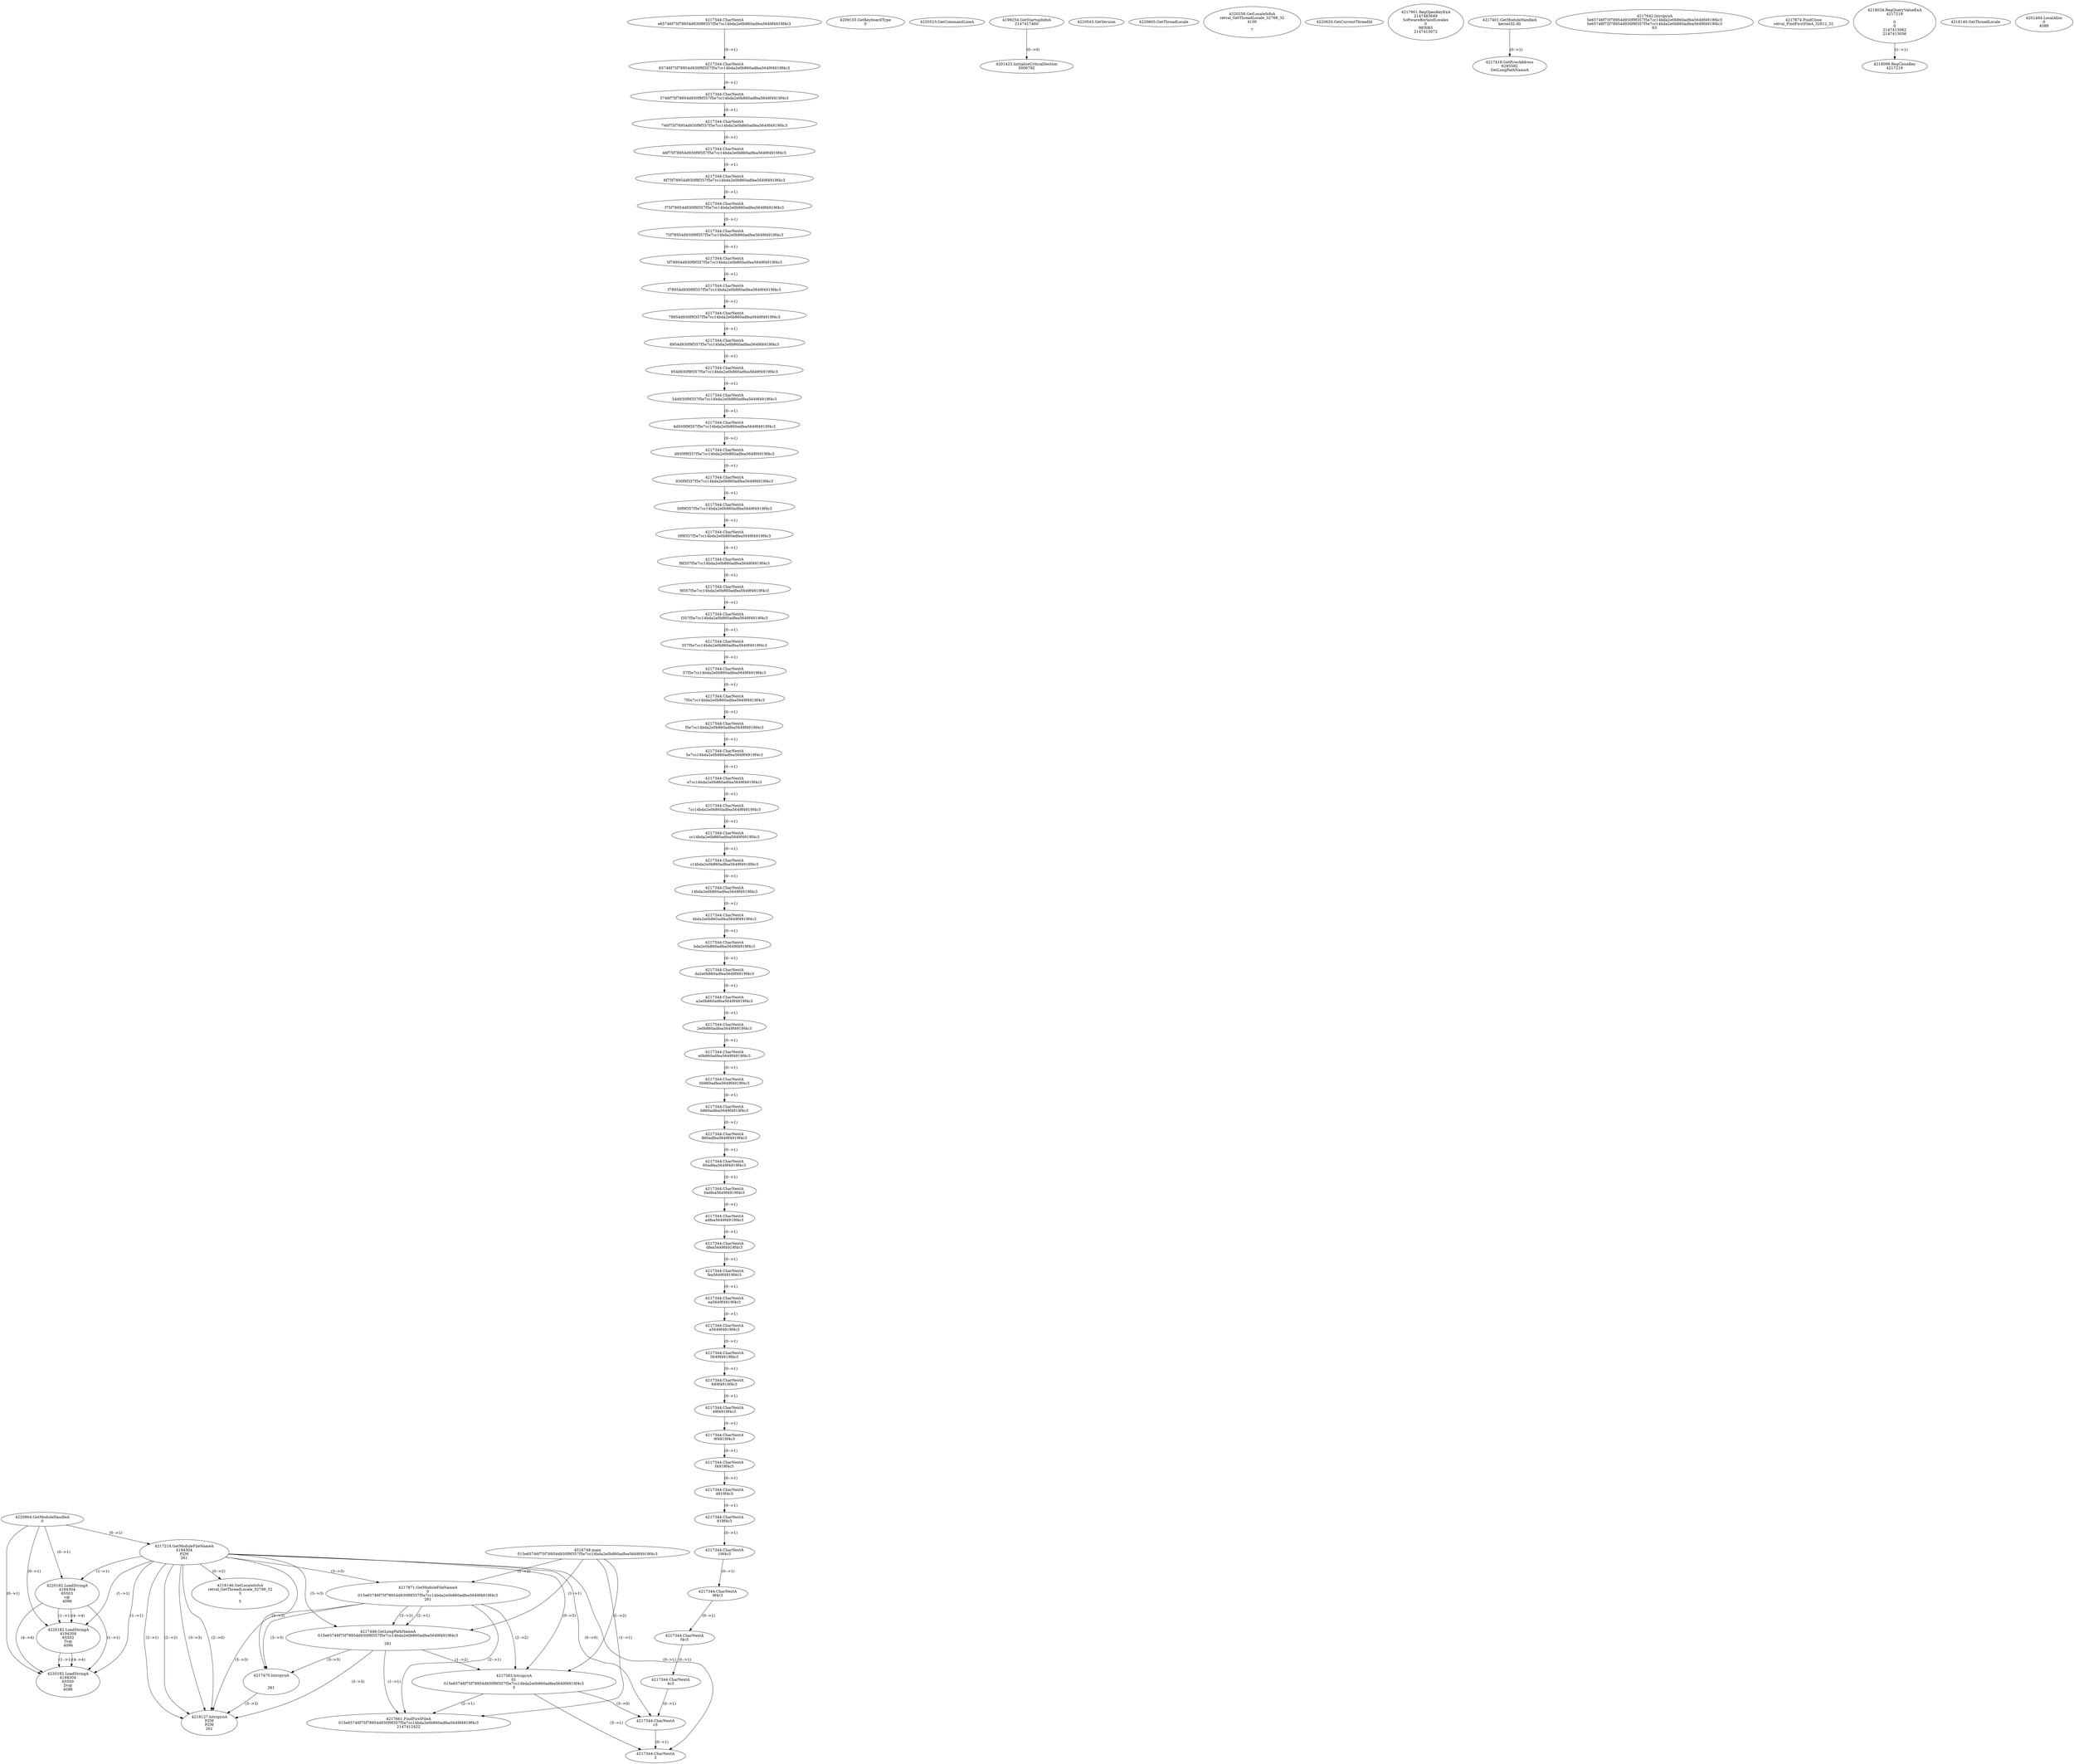 // Global SCDG with merge call
digraph {
	0 [label="4516748.main
015e65746f75f78954d930f9f357f5e7cc14bda2e0b860adfea5649f4919f4c3"]
	1 [label="4220864.GetModuleHandleA
0"]
	2 [label="4209133.GetKeyboardType
0"]
	3 [label="4220523.GetCommandLineA
"]
	4 [label="4199254.GetStartupInfoA
2147417460"]
	5 [label="4220543.GetVersion
"]
	6 [label="4220605.GetThreadLocale
"]
	7 [label="4220258.GetLocaleInfoA
retval_GetThreadLocale_32768_32
4100

7"]
	8 [label="4220620.GetCurrentThreadId
"]
	9 [label="4217214.GetModuleFileNameA
4194304
PZM
261"]
	1 -> 9 [label="(0-->1)"]
	10 [label="4217871.GetModuleFileNameA
0
015e65746f75f78954d930f9f357f5e7cc14bda2e0b860adfea5649f4919f4c3
261"]
	0 -> 10 [label="(1-->2)"]
	9 -> 10 [label="(3-->3)"]
	11 [label="4217901.RegOpenKeyExA
2147483649
Software\Borland\Locales
0
983065
2147413072"]
	12 [label="4217401.GetModuleHandleA
kernel32.dll"]
	13 [label="4217418.GetProcAddress
6295592
GetLongPathNameA"]
	12 -> 13 [label="(0-->1)"]
	14 [label="4217448.GetLongPathNameA
015e65746f75f78954d930f9f357f5e7cc14bda2e0b860adfea5649f4919f4c3

261"]
	0 -> 14 [label="(1-->1)"]
	10 -> 14 [label="(2-->1)"]
	9 -> 14 [label="(3-->3)"]
	10 -> 14 [label="(3-->3)"]
	15 [label="4217583.lstrcpynA
01
015e65746f75f78954d930f9f357f5e7cc14bda2e0b860adfea5649f4919f4c3
3"]
	0 -> 15 [label="(1-->2)"]
	10 -> 15 [label="(2-->2)"]
	14 -> 15 [label="(1-->2)"]
	9 -> 15 [label="(0-->3)"]
	16 [label="4217344.CharNextA
e65746f75f78954d930f9f357f5e7cc14bda2e0b860adfea5649f4919f4c3"]
	17 [label="4217344.CharNextA
65746f75f78954d930f9f357f5e7cc14bda2e0b860adfea5649f4919f4c3"]
	16 -> 17 [label="(0-->1)"]
	18 [label="4217344.CharNextA
5746f75f78954d930f9f357f5e7cc14bda2e0b860adfea5649f4919f4c3"]
	17 -> 18 [label="(0-->1)"]
	19 [label="4217344.CharNextA
746f75f78954d930f9f357f5e7cc14bda2e0b860adfea5649f4919f4c3"]
	18 -> 19 [label="(0-->1)"]
	20 [label="4217344.CharNextA
46f75f78954d930f9f357f5e7cc14bda2e0b860adfea5649f4919f4c3"]
	19 -> 20 [label="(0-->1)"]
	21 [label="4217344.CharNextA
6f75f78954d930f9f357f5e7cc14bda2e0b860adfea5649f4919f4c3"]
	20 -> 21 [label="(0-->1)"]
	22 [label="4217344.CharNextA
f75f78954d930f9f357f5e7cc14bda2e0b860adfea5649f4919f4c3"]
	21 -> 22 [label="(0-->1)"]
	23 [label="4217344.CharNextA
75f78954d930f9f357f5e7cc14bda2e0b860adfea5649f4919f4c3"]
	22 -> 23 [label="(0-->1)"]
	24 [label="4217344.CharNextA
5f78954d930f9f357f5e7cc14bda2e0b860adfea5649f4919f4c3"]
	23 -> 24 [label="(0-->1)"]
	25 [label="4217344.CharNextA
f78954d930f9f357f5e7cc14bda2e0b860adfea5649f4919f4c3"]
	24 -> 25 [label="(0-->1)"]
	26 [label="4217344.CharNextA
78954d930f9f357f5e7cc14bda2e0b860adfea5649f4919f4c3"]
	25 -> 26 [label="(0-->1)"]
	27 [label="4217344.CharNextA
8954d930f9f357f5e7cc14bda2e0b860adfea5649f4919f4c3"]
	26 -> 27 [label="(0-->1)"]
	28 [label="4217344.CharNextA
954d930f9f357f5e7cc14bda2e0b860adfea5649f4919f4c3"]
	27 -> 28 [label="(0-->1)"]
	29 [label="4217344.CharNextA
54d930f9f357f5e7cc14bda2e0b860adfea5649f4919f4c3"]
	28 -> 29 [label="(0-->1)"]
	30 [label="4217344.CharNextA
4d930f9f357f5e7cc14bda2e0b860adfea5649f4919f4c3"]
	29 -> 30 [label="(0-->1)"]
	31 [label="4217344.CharNextA
d930f9f357f5e7cc14bda2e0b860adfea5649f4919f4c3"]
	30 -> 31 [label="(0-->1)"]
	32 [label="4217344.CharNextA
930f9f357f5e7cc14bda2e0b860adfea5649f4919f4c3"]
	31 -> 32 [label="(0-->1)"]
	33 [label="4217344.CharNextA
30f9f357f5e7cc14bda2e0b860adfea5649f4919f4c3"]
	32 -> 33 [label="(0-->1)"]
	34 [label="4217344.CharNextA
0f9f357f5e7cc14bda2e0b860adfea5649f4919f4c3"]
	33 -> 34 [label="(0-->1)"]
	35 [label="4217344.CharNextA
f9f357f5e7cc14bda2e0b860adfea5649f4919f4c3"]
	34 -> 35 [label="(0-->1)"]
	36 [label="4217344.CharNextA
9f357f5e7cc14bda2e0b860adfea5649f4919f4c3"]
	35 -> 36 [label="(0-->1)"]
	37 [label="4217344.CharNextA
f357f5e7cc14bda2e0b860adfea5649f4919f4c3"]
	36 -> 37 [label="(0-->1)"]
	38 [label="4217344.CharNextA
357f5e7cc14bda2e0b860adfea5649f4919f4c3"]
	37 -> 38 [label="(0-->1)"]
	39 [label="4217344.CharNextA
57f5e7cc14bda2e0b860adfea5649f4919f4c3"]
	38 -> 39 [label="(0-->1)"]
	40 [label="4217344.CharNextA
7f5e7cc14bda2e0b860adfea5649f4919f4c3"]
	39 -> 40 [label="(0-->1)"]
	41 [label="4217344.CharNextA
f5e7cc14bda2e0b860adfea5649f4919f4c3"]
	40 -> 41 [label="(0-->1)"]
	42 [label="4217344.CharNextA
5e7cc14bda2e0b860adfea5649f4919f4c3"]
	41 -> 42 [label="(0-->1)"]
	43 [label="4217344.CharNextA
e7cc14bda2e0b860adfea5649f4919f4c3"]
	42 -> 43 [label="(0-->1)"]
	44 [label="4217344.CharNextA
7cc14bda2e0b860adfea5649f4919f4c3"]
	43 -> 44 [label="(0-->1)"]
	45 [label="4217344.CharNextA
cc14bda2e0b860adfea5649f4919f4c3"]
	44 -> 45 [label="(0-->1)"]
	46 [label="4217344.CharNextA
c14bda2e0b860adfea5649f4919f4c3"]
	45 -> 46 [label="(0-->1)"]
	47 [label="4217344.CharNextA
14bda2e0b860adfea5649f4919f4c3"]
	46 -> 47 [label="(0-->1)"]
	48 [label="4217344.CharNextA
4bda2e0b860adfea5649f4919f4c3"]
	47 -> 48 [label="(0-->1)"]
	49 [label="4217344.CharNextA
bda2e0b860adfea5649f4919f4c3"]
	48 -> 49 [label="(0-->1)"]
	50 [label="4217344.CharNextA
da2e0b860adfea5649f4919f4c3"]
	49 -> 50 [label="(0-->1)"]
	51 [label="4217344.CharNextA
a2e0b860adfea5649f4919f4c3"]
	50 -> 51 [label="(0-->1)"]
	52 [label="4217344.CharNextA
2e0b860adfea5649f4919f4c3"]
	51 -> 52 [label="(0-->1)"]
	53 [label="4217344.CharNextA
e0b860adfea5649f4919f4c3"]
	52 -> 53 [label="(0-->1)"]
	54 [label="4217344.CharNextA
0b860adfea5649f4919f4c3"]
	53 -> 54 [label="(0-->1)"]
	55 [label="4217344.CharNextA
b860adfea5649f4919f4c3"]
	54 -> 55 [label="(0-->1)"]
	56 [label="4217344.CharNextA
860adfea5649f4919f4c3"]
	55 -> 56 [label="(0-->1)"]
	57 [label="4217344.CharNextA
60adfea5649f4919f4c3"]
	56 -> 57 [label="(0-->1)"]
	58 [label="4217344.CharNextA
0adfea5649f4919f4c3"]
	57 -> 58 [label="(0-->1)"]
	59 [label="4217344.CharNextA
adfea5649f4919f4c3"]
	58 -> 59 [label="(0-->1)"]
	60 [label="4217344.CharNextA
dfea5649f4919f4c3"]
	59 -> 60 [label="(0-->1)"]
	61 [label="4217344.CharNextA
fea5649f4919f4c3"]
	60 -> 61 [label="(0-->1)"]
	62 [label="4217344.CharNextA
ea5649f4919f4c3"]
	61 -> 62 [label="(0-->1)"]
	63 [label="4217344.CharNextA
a5649f4919f4c3"]
	62 -> 63 [label="(0-->1)"]
	64 [label="4217344.CharNextA
5649f4919f4c3"]
	63 -> 64 [label="(0-->1)"]
	65 [label="4217344.CharNextA
649f4919f4c3"]
	64 -> 65 [label="(0-->1)"]
	66 [label="4217344.CharNextA
49f4919f4c3"]
	65 -> 66 [label="(0-->1)"]
	67 [label="4217344.CharNextA
9f4919f4c3"]
	66 -> 67 [label="(0-->1)"]
	68 [label="4217344.CharNextA
f4919f4c3"]
	67 -> 68 [label="(0-->1)"]
	69 [label="4217344.CharNextA
4919f4c3"]
	68 -> 69 [label="(0-->1)"]
	70 [label="4217344.CharNextA
919f4c3"]
	69 -> 70 [label="(0-->1)"]
	71 [label="4217344.CharNextA
19f4c3"]
	70 -> 71 [label="(0-->1)"]
	72 [label="4217344.CharNextA
9f4c3"]
	71 -> 72 [label="(0-->1)"]
	73 [label="4217344.CharNextA
f4c3"]
	72 -> 73 [label="(0-->1)"]
	74 [label="4217344.CharNextA
4c3"]
	73 -> 74 [label="(0-->1)"]
	75 [label="4217344.CharNextA
c3"]
	74 -> 75 [label="(0-->1)"]
	9 -> 75 [label="(0-->0)"]
	15 -> 75 [label="(3-->0)"]
	76 [label="4217344.CharNextA
3"]
	9 -> 76 [label="(0-->1)"]
	15 -> 76 [label="(3-->1)"]
	75 -> 76 [label="(0-->1)"]
	77 [label="4217642.lstrcpynA
5e65746f75f78954d930f9f357f5e7cc14bda2e0b860adfea5649f4919f4c3
5e65746f75f78954d930f9f357f5e7cc14bda2e0b860adfea5649f4919f4c3
63"]
	78 [label="4217661.FindFirstFileA
015e65746f75f78954d930f9f357f5e7cc14bda2e0b860adfea5649f4919f4c3
2147412422"]
	0 -> 78 [label="(1-->1)"]
	10 -> 78 [label="(2-->1)"]
	14 -> 78 [label="(1-->1)"]
	15 -> 78 [label="(2-->1)"]
	79 [label="4217674.FindClose
retval_FindFirstFileA_32812_32"]
	80 [label="4217470.lstrcpynA


261"]
	9 -> 80 [label="(3-->3)"]
	10 -> 80 [label="(3-->3)"]
	14 -> 80 [label="(3-->3)"]
	81 [label="4218034.RegQueryValueExA
4217219

0
0
2147413062
2147413056"]
	82 [label="4218098.RegCloseKey
4217219"]
	81 -> 82 [label="(1-->1)"]
	83 [label="4218127.lstrcpynA
PZM
PZM
261"]
	9 -> 83 [label="(2-->1)"]
	9 -> 83 [label="(2-->2)"]
	9 -> 83 [label="(3-->3)"]
	10 -> 83 [label="(3-->3)"]
	14 -> 83 [label="(3-->3)"]
	80 -> 83 [label="(3-->3)"]
	9 -> 83 [label="(2-->0)"]
	84 [label="4218140.GetThreadLocale
"]
	85 [label="4218146.GetLocaleInfoA
retval_GetThreadLocale_32799_32
3

5"]
	9 -> 85 [label="(0-->2)"]
	86 [label="4220182.LoadStringA
4194304
65503
\v@
4096"]
	1 -> 86 [label="(0-->1)"]
	9 -> 86 [label="(1-->1)"]
	87 [label="4220182.LoadStringA
4194304
65502
Tv@
4096"]
	1 -> 87 [label="(0-->1)"]
	9 -> 87 [label="(1-->1)"]
	86 -> 87 [label="(1-->1)"]
	86 -> 87 [label="(4-->4)"]
	88 [label="4220182.LoadStringA
4194304
65500
Dv@
4096"]
	1 -> 88 [label="(0-->1)"]
	9 -> 88 [label="(1-->1)"]
	86 -> 88 [label="(1-->1)"]
	87 -> 88 [label="(1-->1)"]
	86 -> 88 [label="(4-->4)"]
	87 -> 88 [label="(4-->4)"]
	89 [label="4201423.InitializeCriticalSection
5006792"]
	4 -> 89 [label="(0-->0)"]
	90 [label="4201484.LocalAlloc
0
4088"]
}
